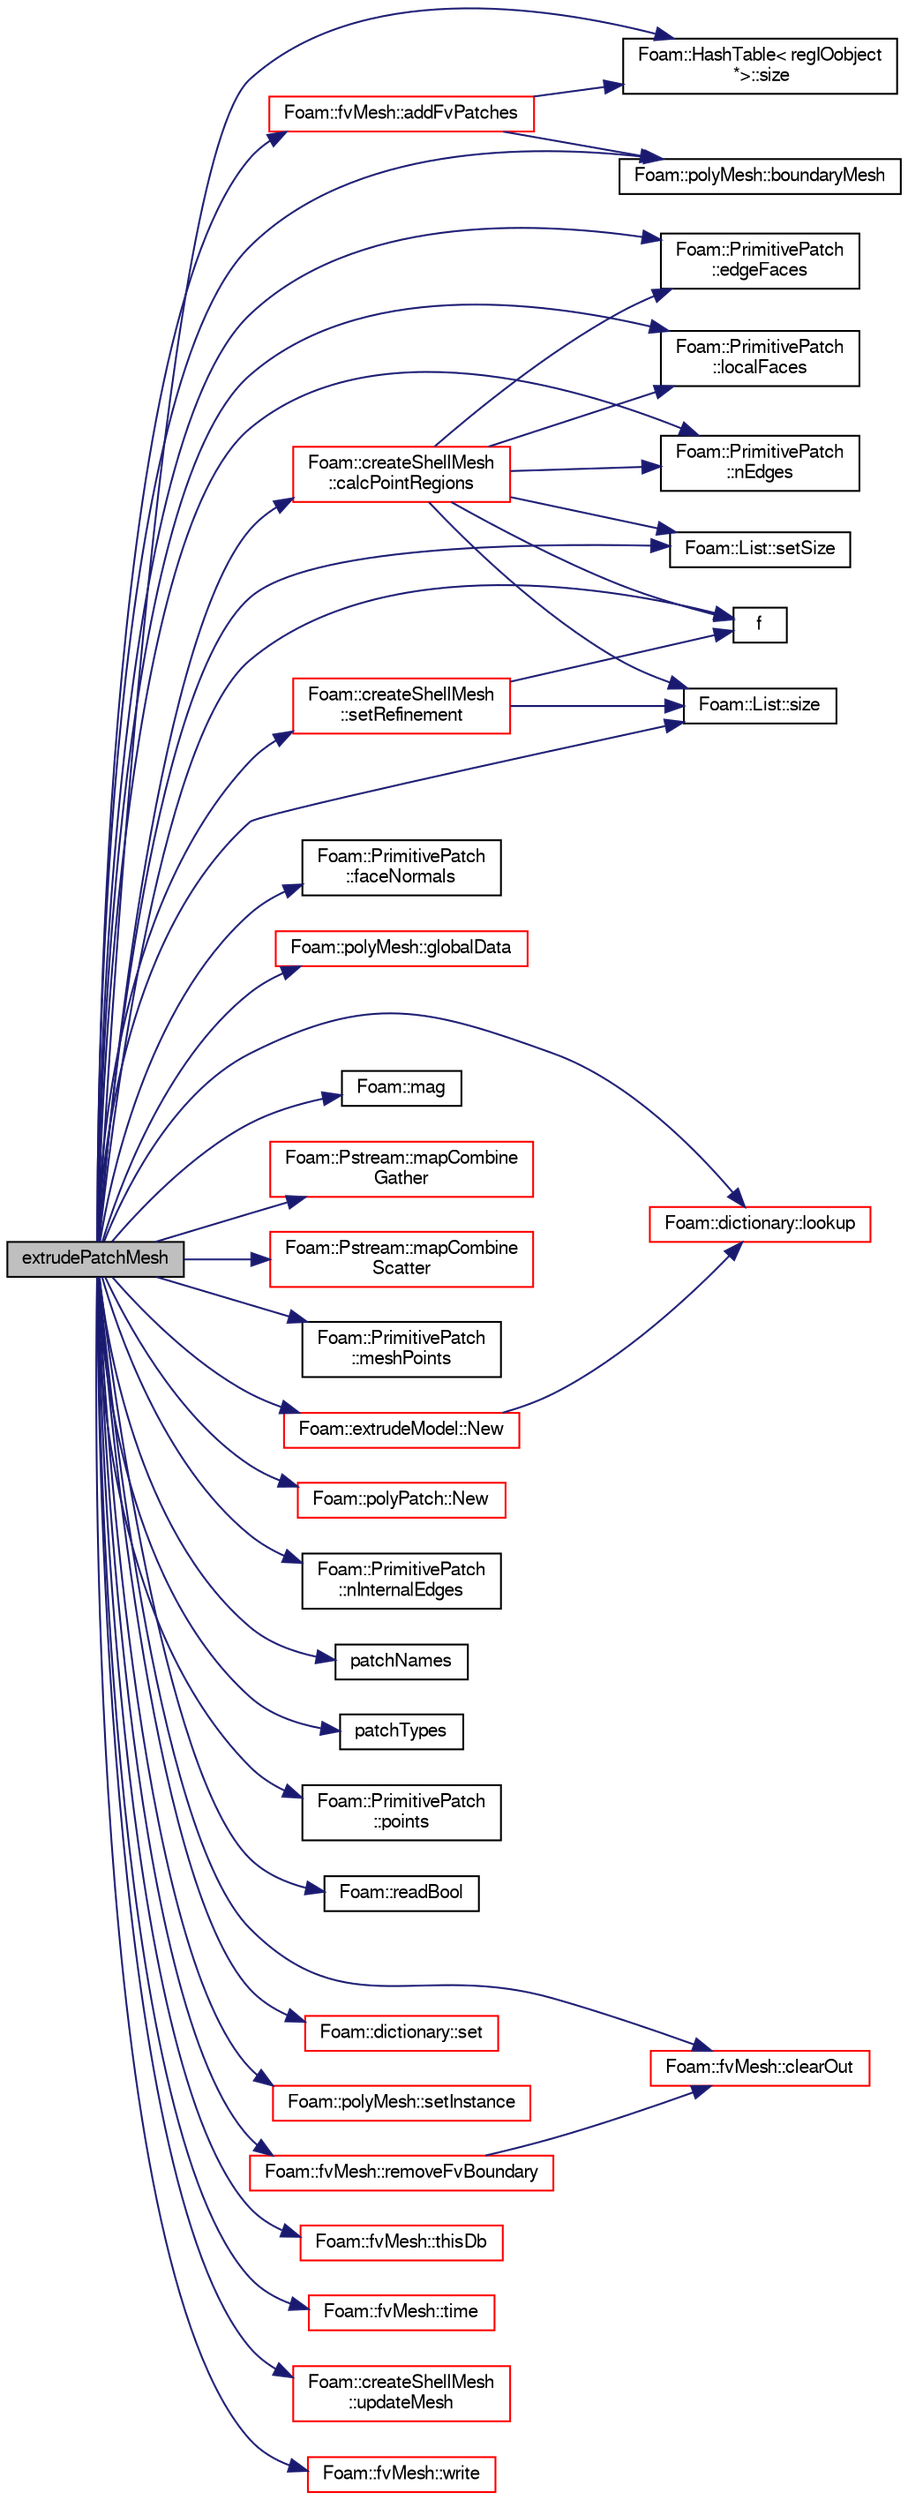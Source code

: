 digraph "extrudePatchMesh"
{
  bgcolor="transparent";
  edge [fontname="FreeSans",fontsize="10",labelfontname="FreeSans",labelfontsize="10"];
  node [fontname="FreeSans",fontsize="10",shape=record];
  rankdir="LR";
  Node0 [label="extrudePatchMesh",height=0.2,width=0.4,color="black", fillcolor="grey75", style="filled", fontcolor="black"];
  Node0 -> Node1 [color="midnightblue",fontsize="10",style="solid",fontname="FreeSans"];
  Node1 [label="Foam::fvMesh::addFvPatches",height=0.2,width=0.4,color="red",URL="$a22766.html#add115b075d7fafc792611585f5740453",tooltip="Add boundary patches. Constructor helper. "];
  Node1 -> Node3 [color="midnightblue",fontsize="10",style="solid",fontname="FreeSans"];
  Node3 [label="Foam::HashTable\< regIOobject\l *\>::size",height=0.2,width=0.4,color="black",URL="$a25702.html#a47b3bf30da1eb3ab8076b5fbe00e0494",tooltip="Return number of elements in table. "];
  Node1 -> Node48 [color="midnightblue",fontsize="10",style="solid",fontname="FreeSans"];
  Node48 [label="Foam::polyMesh::boundaryMesh",height=0.2,width=0.4,color="black",URL="$a27410.html#a9f2b68c134340291eda6197f47f25484",tooltip="Return boundary mesh. "];
  Node0 -> Node48 [color="midnightblue",fontsize="10",style="solid",fontname="FreeSans"];
  Node0 -> Node84 [color="midnightblue",fontsize="10",style="solid",fontname="FreeSans"];
  Node84 [label="Foam::createShellMesh\l::calcPointRegions",height=0.2,width=0.4,color="red",URL="$a21442.html#abd09fd2558d9fc41e9a503ce2976fe5f",tooltip="Helper: calculate point regions. The point region is the. "];
  Node84 -> Node100 [color="midnightblue",fontsize="10",style="solid",fontname="FreeSans"];
  Node100 [label="Foam::PrimitivePatch\l::edgeFaces",height=0.2,width=0.4,color="black",URL="$a27538.html#ad38ecd2902727a890ebd437731c271c8",tooltip="Return edge-face addressing. "];
  Node84 -> Node105 [color="midnightblue",fontsize="10",style="solid",fontname="FreeSans"];
  Node105 [label="f",height=0.2,width=0.4,color="black",URL="$a17900.html#a888be93833ac7a23170555c69c690288"];
  Node84 -> Node109 [color="midnightblue",fontsize="10",style="solid",fontname="FreeSans"];
  Node109 [label="Foam::PrimitivePatch\l::localFaces",height=0.2,width=0.4,color="black",URL="$a27538.html#aa4bd29e9c9de3d53e26aa2bf2e803c60",tooltip="Return patch faces addressing into local point list. "];
  Node84 -> Node112 [color="midnightblue",fontsize="10",style="solid",fontname="FreeSans"];
  Node112 [label="Foam::PrimitivePatch\l::nEdges",height=0.2,width=0.4,color="black",URL="$a27538.html#a086513bcff1a3f1684e1a3879dd90deb",tooltip="Return number of edges in patch. "];
  Node84 -> Node94 [color="midnightblue",fontsize="10",style="solid",fontname="FreeSans"];
  Node94 [label="Foam::List::setSize",height=0.2,width=0.4,color="black",URL="$a25694.html#aedb985ffeaf1bdbfeccc2a8730405703",tooltip="Reset size of List. "];
  Node84 -> Node50 [color="midnightblue",fontsize="10",style="solid",fontname="FreeSans"];
  Node50 [label="Foam::List::size",height=0.2,width=0.4,color="black",URL="$a25694.html#a8a5f6fa29bd4b500caf186f60245b384",tooltip="Override size to be inconsistent with allocated storage. "];
  Node0 -> Node121 [color="midnightblue",fontsize="10",style="solid",fontname="FreeSans"];
  Node121 [label="Foam::fvMesh::clearOut",height=0.2,width=0.4,color="red",URL="$a22766.html#af320697688df08f1438d37a86bcaf25d",tooltip="Clear all geometry and addressing. "];
  Node0 -> Node100 [color="midnightblue",fontsize="10",style="solid",fontname="FreeSans"];
  Node0 -> Node105 [color="midnightblue",fontsize="10",style="solid",fontname="FreeSans"];
  Node0 -> Node129 [color="midnightblue",fontsize="10",style="solid",fontname="FreeSans"];
  Node129 [label="Foam::PrimitivePatch\l::faceNormals",height=0.2,width=0.4,color="black",URL="$a27538.html#ad96a54bba336ea57f59f0da350d3c265",tooltip="Return face normals for patch. "];
  Node0 -> Node54 [color="midnightblue",fontsize="10",style="solid",fontname="FreeSans"];
  Node54 [label="Foam::polyMesh::globalData",height=0.2,width=0.4,color="red",URL="$a27410.html#a5e9cb8eb9e52843d336386b13423d19c",tooltip="Return parallel info. "];
  Node0 -> Node109 [color="midnightblue",fontsize="10",style="solid",fontname="FreeSans"];
  Node0 -> Node130 [color="midnightblue",fontsize="10",style="solid",fontname="FreeSans"];
  Node130 [label="Foam::dictionary::lookup",height=0.2,width=0.4,color="red",URL="$a26014.html#a6a0727fa523e48977e27348663def509",tooltip="Find and return an entry data stream. "];
  Node0 -> Node163 [color="midnightblue",fontsize="10",style="solid",fontname="FreeSans"];
  Node163 [label="Foam::mag",height=0.2,width=0.4,color="black",URL="$a21124.html#a929da2a3fdcf3dacbbe0487d3a330dae"];
  Node0 -> Node351 [color="midnightblue",fontsize="10",style="solid",fontname="FreeSans"];
  Node351 [label="Foam::Pstream::mapCombine\lGather",height=0.2,width=0.4,color="red",URL="$a26250.html#ab0d015456e1aebecc6f0e06668de1437"];
  Node0 -> Node352 [color="midnightblue",fontsize="10",style="solid",fontname="FreeSans"];
  Node352 [label="Foam::Pstream::mapCombine\lScatter",height=0.2,width=0.4,color="red",URL="$a26250.html#a8989a48f795cff7dd8f59d00c094e484",tooltip="Scatter data. Reverse of combineGather. "];
  Node0 -> Node114 [color="midnightblue",fontsize="10",style="solid",fontname="FreeSans"];
  Node114 [label="Foam::PrimitivePatch\l::meshPoints",height=0.2,width=0.4,color="black",URL="$a27538.html#a52e3a457780fe74b31d39dc046bce1d8",tooltip="Return labelList of mesh points in patch. They are constructed. "];
  Node0 -> Node112 [color="midnightblue",fontsize="10",style="solid",fontname="FreeSans"];
  Node0 -> Node353 [color="midnightblue",fontsize="10",style="solid",fontname="FreeSans"];
  Node353 [label="Foam::extrudeModel::New",height=0.2,width=0.4,color="red",URL="$a24774.html#a867815a0232ccb8dc600acc78459d87d",tooltip="Select null constructed. "];
  Node353 -> Node130 [color="midnightblue",fontsize="10",style="solid",fontname="FreeSans"];
  Node0 -> Node354 [color="midnightblue",fontsize="10",style="solid",fontname="FreeSans"];
  Node354 [label="Foam::polyPatch::New",height=0.2,width=0.4,color="red",URL="$a27478.html#a1741756fc2a2b6260b8086d1c4f57291",tooltip="Return a pointer to a new patch created on freestore from. "];
  Node0 -> Node355 [color="midnightblue",fontsize="10",style="solid",fontname="FreeSans"];
  Node355 [label="Foam::PrimitivePatch\l::nInternalEdges",height=0.2,width=0.4,color="black",URL="$a27538.html#a2527d3d02270c4fdcf357d95079d5819",tooltip="Number of internal edges. "];
  Node0 -> Node60 [color="midnightblue",fontsize="10",style="solid",fontname="FreeSans"];
  Node60 [label="patchNames",height=0.2,width=0.4,color="black",URL="$a17900.html#a2b0b0d262376a4021c85e70b012ebe4e"];
  Node0 -> Node356 [color="midnightblue",fontsize="10",style="solid",fontname="FreeSans"];
  Node356 [label="patchTypes",height=0.2,width=0.4,color="black",URL="$a17900.html#a07847cae401d1d6209dfa6c6da92093d"];
  Node0 -> Node357 [color="midnightblue",fontsize="10",style="solid",fontname="FreeSans"];
  Node357 [label="Foam::PrimitivePatch\l::points",height=0.2,width=0.4,color="black",URL="$a27538.html#aa3c7d968f31c88780c663876f64ef6a6",tooltip="Return reference to global points. "];
  Node0 -> Node358 [color="midnightblue",fontsize="10",style="solid",fontname="FreeSans"];
  Node358 [label="Foam::readBool",height=0.2,width=0.4,color="black",URL="$a21124.html#a128e6922f1b49f939c43266d8ad70ab8"];
  Node0 -> Node335 [color="midnightblue",fontsize="10",style="solid",fontname="FreeSans"];
  Node335 [label="Foam::fvMesh::removeFvBoundary",height=0.2,width=0.4,color="red",URL="$a22766.html#ac0182771afe06e7f2d7d52a627a0e16f",tooltip="Remove boundary patches. Warning: fvPatchFields hold ref to. "];
  Node335 -> Node121 [color="midnightblue",fontsize="10",style="solid",fontname="FreeSans"];
  Node0 -> Node359 [color="midnightblue",fontsize="10",style="solid",fontname="FreeSans"];
  Node359 [label="Foam::dictionary::set",height=0.2,width=0.4,color="red",URL="$a26014.html#a8396ca7a6d20d7aeebc8b1ac9e18460b",tooltip="Assign a new entry, overwrite any existing entry. "];
  Node0 -> Node296 [color="midnightblue",fontsize="10",style="solid",fontname="FreeSans"];
  Node296 [label="Foam::polyMesh::setInstance",height=0.2,width=0.4,color="red",URL="$a27410.html#add9813891a074bebd77384af1717b0bf",tooltip="Set the instance for mesh files. "];
  Node0 -> Node362 [color="midnightblue",fontsize="10",style="solid",fontname="FreeSans"];
  Node362 [label="Foam::createShellMesh\l::setRefinement",height=0.2,width=0.4,color="red",URL="$a21442.html#aef7bf7bc4511c879d54f2bbd3c76729a",tooltip="Play commands into polyTopoChange to create layer mesh. "];
  Node362 -> Node105 [color="midnightblue",fontsize="10",style="solid",fontname="FreeSans"];
  Node362 -> Node50 [color="midnightblue",fontsize="10",style="solid",fontname="FreeSans"];
  Node0 -> Node94 [color="midnightblue",fontsize="10",style="solid",fontname="FreeSans"];
  Node0 -> Node50 [color="midnightblue",fontsize="10",style="solid",fontname="FreeSans"];
  Node0 -> Node3 [color="midnightblue",fontsize="10",style="solid",fontname="FreeSans"];
  Node0 -> Node383 [color="midnightblue",fontsize="10",style="solid",fontname="FreeSans"];
  Node383 [label="Foam::fvMesh::thisDb",height=0.2,width=0.4,color="red",URL="$a22766.html#a3175cf15a6333b0363a1dc207810c420",tooltip="Return the object registry - resolve conflict polyMesh/lduMesh. "];
  Node0 -> Node155 [color="midnightblue",fontsize="10",style="solid",fontname="FreeSans"];
  Node155 [label="Foam::fvMesh::time",height=0.2,width=0.4,color="red",URL="$a22766.html#a0d94096809fe3376b29a2a29ca11bb18",tooltip="Return the top-level database. "];
  Node0 -> Node389 [color="midnightblue",fontsize="10",style="solid",fontname="FreeSans"];
  Node389 [label="Foam::createShellMesh\l::updateMesh",height=0.2,width=0.4,color="red",URL="$a21442.html#ad57565956fd4064299f4bd3c4eebb1d4",tooltip="Update any locally stored mesh information. "];
  Node0 -> Node339 [color="midnightblue",fontsize="10",style="solid",fontname="FreeSans"];
  Node339 [label="Foam::fvMesh::write",height=0.2,width=0.4,color="red",URL="$a22766.html#ad48b7b943e88478c15879659cce7aebc",tooltip="Write mesh using IO settings from time. "];
}
